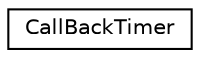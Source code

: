digraph "Graphical Class Hierarchy"
{
 // LATEX_PDF_SIZE
  edge [fontname="Helvetica",fontsize="10",labelfontname="Helvetica",labelfontsize="10"];
  node [fontname="Helvetica",fontsize="10",shape=record];
  rankdir="LR";
  Node0 [label="CallBackTimer",height=0.2,width=0.4,color="black", fillcolor="white", style="filled",URL="$structCallBackTimer.html",tooltip="Struct representing a callback with a timer. Timer is decremented with the given deltatime."];
}
